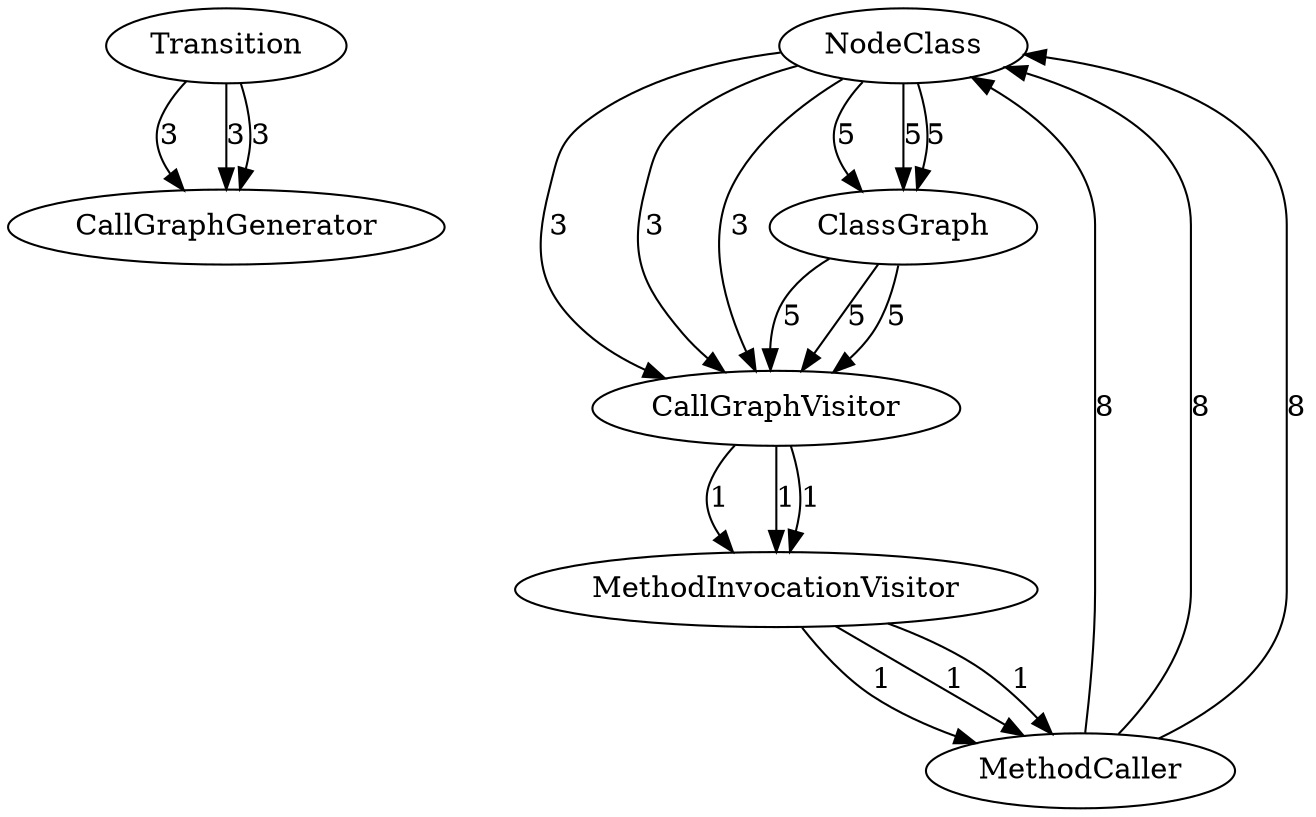 digraph{
Transition -> CallGraphGenerator [label="3"];
Transition -> CallGraphGenerator [label="3"];
Transition -> CallGraphGenerator [label="3"];
NodeClass -> CallGraphVisitor [label="3"];
ClassGraph -> CallGraphVisitor [label="5"];
NodeClass -> CallGraphVisitor [label="3"];
ClassGraph -> CallGraphVisitor [label="5"];
NodeClass -> CallGraphVisitor [label="3"];
ClassGraph -> CallGraphVisitor [label="5"];
MethodCaller -> NodeClass [label="8"];
MethodCaller -> NodeClass [label="8"];
MethodCaller -> NodeClass [label="8"];
MethodInvocationVisitor -> MethodCaller [label="1"];
MethodInvocationVisitor -> MethodCaller [label="1"];
MethodInvocationVisitor -> MethodCaller [label="1"];
NodeClass -> ClassGraph [label="5"];
NodeClass -> ClassGraph [label="5"];
NodeClass -> ClassGraph [label="5"];
CallGraphVisitor -> MethodInvocationVisitor [label="1"];
CallGraphVisitor -> MethodInvocationVisitor [label="1"];
CallGraphVisitor -> MethodInvocationVisitor [label="1"];

 }
